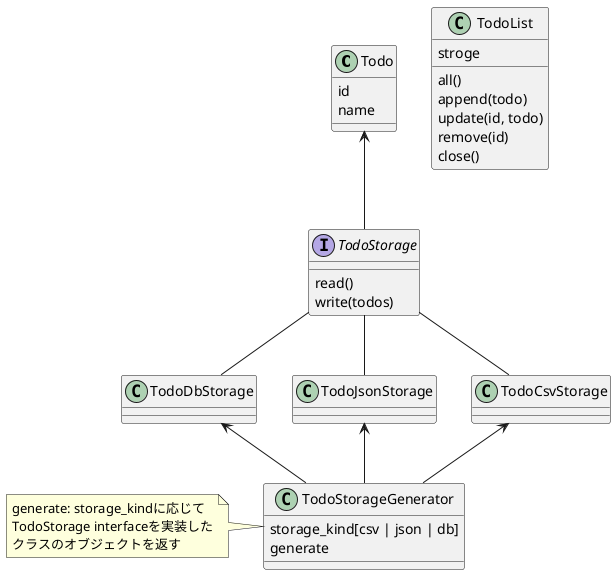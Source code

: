 @startuml

class Todo {
  id
  name
}

class TodoStorageGenerator {
  storage_kind[csv | json | db]
  generate
}
note left of TodoStorageGenerator
  generate: storage_kindに応じて
  TodoStorage interfaceを実装した
  クラスのオブジェクトを返す
end note

class TodoList {
  stroge
  all()
  append(todo)
  update(id, todo)
  remove(id)
  close()
}

interface TodoStorage {
  read()
  write(todos)
}

class TodoCsvStorage {
}
class TodoJsonStorage {
}
class TodoDbStorage {
}

Todo <-- TodoStorage
TodoStorageGenerator -up-> TodoCsvStorage
TodoStorageGenerator -up-> TodoJsonStorage
TodoStorageGenerator -up-> TodoDbStorage
TodoStorage -- TodoCsvStorage
TodoStorage -- TodoJsonStorage
TodoStorage -- TodoDbStorage
@enduml
